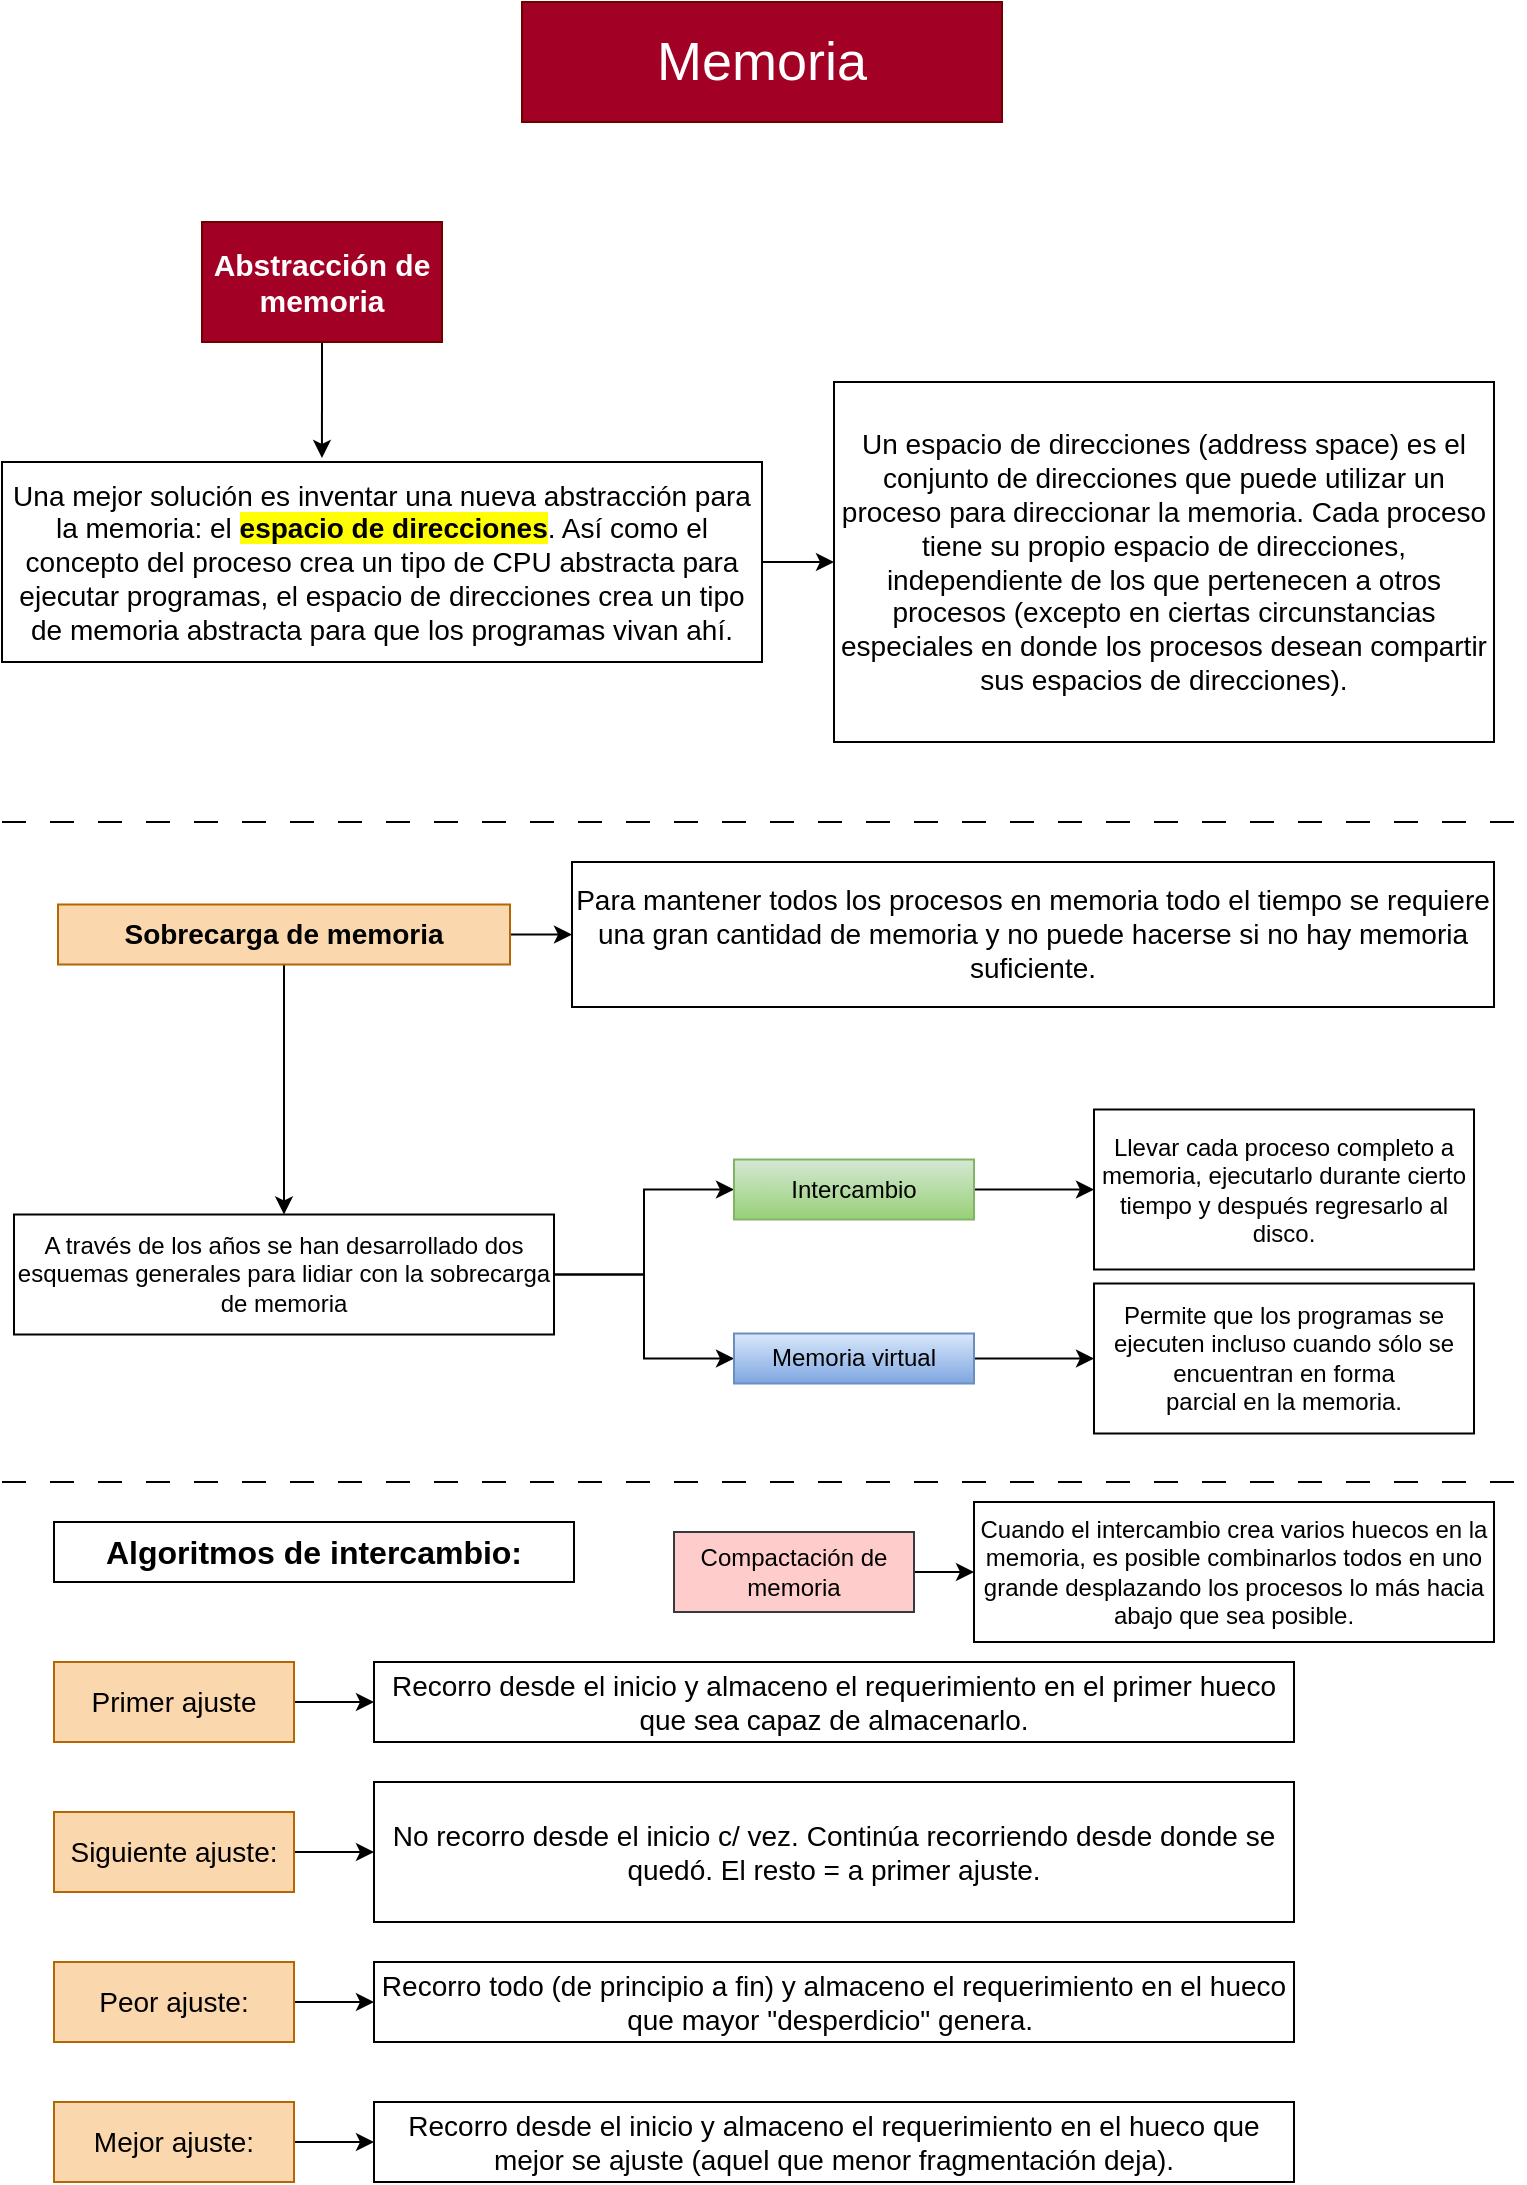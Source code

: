 <mxfile version="21.3.2" type="github" pages="4">
  <diagram id="xX3T-Diw_sW6EzM1j-1P" name="Página-0">
    <mxGraphModel dx="839" dy="492" grid="1" gridSize="10" guides="1" tooltips="1" connect="1" arrows="1" fold="1" page="1" pageScale="1" pageWidth="827" pageHeight="1169" math="0" shadow="0">
      <root>
        <mxCell id="0" />
        <mxCell id="1" parent="0" />
        <mxCell id="rwA8NQrtSgX2U3dSOrHM-6" style="edgeStyle=orthogonalEdgeStyle;rounded=0;orthogonalLoop=1;jettySize=auto;html=1;exitX=1;exitY=0.5;exitDx=0;exitDy=0;" parent="1" source="rwA8NQrtSgX2U3dSOrHM-2" target="rwA8NQrtSgX2U3dSOrHM-5" edge="1">
          <mxGeometry relative="1" as="geometry" />
        </mxCell>
        <mxCell id="rwA8NQrtSgX2U3dSOrHM-2" value="Una mejor solución es inventar una nueva abstracción para la memoria: el &lt;b style=&quot;background-color: rgb(255, 255, 0);&quot;&gt;espacio de direcciones&lt;/b&gt;. Así como el concepto del proceso crea un tipo de CPU abstracta para ejecutar programas, el espacio de direcciones crea un tipo de memoria abstracta para que los programas vivan ahí. &lt;br&gt;" style="text;html=1;strokeColor=default;fillColor=default;align=center;verticalAlign=middle;whiteSpace=wrap;rounded=0;fontSize=14;" parent="1" vertex="1">
          <mxGeometry x="34" y="260" width="380" height="100" as="geometry" />
        </mxCell>
        <mxCell id="rwA8NQrtSgX2U3dSOrHM-7" style="edgeStyle=orthogonalEdgeStyle;rounded=0;orthogonalLoop=1;jettySize=auto;html=1;exitX=0.5;exitY=1;exitDx=0;exitDy=0;entryX=0.421;entryY=-0.02;entryDx=0;entryDy=0;entryPerimeter=0;" parent="1" source="rwA8NQrtSgX2U3dSOrHM-3" target="rwA8NQrtSgX2U3dSOrHM-2" edge="1">
          <mxGeometry relative="1" as="geometry" />
        </mxCell>
        <mxCell id="rwA8NQrtSgX2U3dSOrHM-3" value="Abstracción de memoria" style="rounded=0;whiteSpace=wrap;html=1;fillColor=#a20025;fontColor=#ffffff;strokeColor=#6F0000;fontStyle=1;fontSize=15;" parent="1" vertex="1">
          <mxGeometry x="134" y="140" width="120" height="60" as="geometry" />
        </mxCell>
        <mxCell id="rwA8NQrtSgX2U3dSOrHM-5" value="Un&amp;nbsp;espacio de direcciones&amp;nbsp;&lt;span style=&quot;border-color: var(--border-color);&quot; class=&quot;fontstyle0&quot;&gt;(&lt;/span&gt;&lt;span style=&quot;border-color: var(--border-color);&quot; class=&quot;fontstyle3&quot;&gt;address space&lt;/span&gt;&lt;span style=&quot;border-color: var(--border-color);&quot; class=&quot;fontstyle0&quot;&gt;) es el conjunto de direcciones que puede utilizar un proceso para direccionar la memoria. Cada proceso tiene su propio espacio de direcciones, independiente de los que pertenecen a otros procesos (excepto en ciertas circunstancias especiales en donde los procesos desean compartir sus espacios de direcciones).&lt;/span&gt;" style="text;html=1;strokeColor=default;fillColor=default;align=center;verticalAlign=middle;whiteSpace=wrap;rounded=0;fontSize=14;" parent="1" vertex="1">
          <mxGeometry x="450" y="220" width="330" height="180" as="geometry" />
        </mxCell>
        <mxCell id="rwA8NQrtSgX2U3dSOrHM-8" value="&lt;font style=&quot;font-size: 27px;&quot;&gt;Memoria&lt;/font&gt;" style="rounded=0;whiteSpace=wrap;html=1;fillColor=#a20025;fontColor=#ffffff;strokeColor=#6F0000;" parent="1" vertex="1">
          <mxGeometry x="294" y="30" width="240" height="60" as="geometry" />
        </mxCell>
        <mxCell id="31qnCGlo_nlkCCPrF5Vb-4" value="" style="edgeStyle=orthogonalEdgeStyle;rounded=0;orthogonalLoop=1;jettySize=auto;html=1;" edge="1" parent="1" source="31qnCGlo_nlkCCPrF5Vb-1" target="31qnCGlo_nlkCCPrF5Vb-3">
          <mxGeometry relative="1" as="geometry" />
        </mxCell>
        <mxCell id="31qnCGlo_nlkCCPrF5Vb-6" value="" style="edgeStyle=orthogonalEdgeStyle;rounded=0;orthogonalLoop=1;jettySize=auto;html=1;" edge="1" parent="1" source="31qnCGlo_nlkCCPrF5Vb-1" target="31qnCGlo_nlkCCPrF5Vb-5">
          <mxGeometry relative="1" as="geometry" />
        </mxCell>
        <mxCell id="31qnCGlo_nlkCCPrF5Vb-1" value="A través de los años se han desarrollado dos esquemas generales para lidiar con la sobrecarga de memoria &lt;br/&gt;" style="rounded=0;whiteSpace=wrap;html=1;" vertex="1" parent="1">
          <mxGeometry x="40" y="636.25" width="270" height="60" as="geometry" />
        </mxCell>
        <mxCell id="31qnCGlo_nlkCCPrF5Vb-12" value="" style="edgeStyle=orthogonalEdgeStyle;rounded=0;orthogonalLoop=1;jettySize=auto;html=1;" edge="1" parent="1" source="31qnCGlo_nlkCCPrF5Vb-2" target="31qnCGlo_nlkCCPrF5Vb-11">
          <mxGeometry relative="1" as="geometry" />
        </mxCell>
        <mxCell id="31qnCGlo_nlkCCPrF5Vb-13" style="edgeStyle=orthogonalEdgeStyle;rounded=0;orthogonalLoop=1;jettySize=auto;html=1;exitX=0.5;exitY=1;exitDx=0;exitDy=0;entryX=0.5;entryY=0;entryDx=0;entryDy=0;" edge="1" parent="1" source="31qnCGlo_nlkCCPrF5Vb-2" target="31qnCGlo_nlkCCPrF5Vb-1">
          <mxGeometry relative="1" as="geometry" />
        </mxCell>
        <mxCell id="31qnCGlo_nlkCCPrF5Vb-2" value="Sobrecarga de memoria" style="text;html=1;strokeColor=#b46504;fillColor=#fad7ac;align=center;verticalAlign=middle;whiteSpace=wrap;rounded=0;fontSize=14;fontStyle=1" vertex="1" parent="1">
          <mxGeometry x="62" y="481.25" width="226" height="30" as="geometry" />
        </mxCell>
        <mxCell id="31qnCGlo_nlkCCPrF5Vb-8" style="edgeStyle=orthogonalEdgeStyle;rounded=0;orthogonalLoop=1;jettySize=auto;html=1;exitX=1;exitY=0.5;exitDx=0;exitDy=0;" edge="1" parent="1" source="31qnCGlo_nlkCCPrF5Vb-3" target="31qnCGlo_nlkCCPrF5Vb-7">
          <mxGeometry relative="1" as="geometry" />
        </mxCell>
        <mxCell id="31qnCGlo_nlkCCPrF5Vb-3" value="Intercambio" style="whiteSpace=wrap;html=1;rounded=0;fillColor=#d5e8d4;strokeColor=#82b366;gradientColor=#97d077;" vertex="1" parent="1">
          <mxGeometry x="400" y="608.75" width="120" height="30" as="geometry" />
        </mxCell>
        <mxCell id="31qnCGlo_nlkCCPrF5Vb-10" style="edgeStyle=orthogonalEdgeStyle;rounded=0;orthogonalLoop=1;jettySize=auto;html=1;exitX=1;exitY=0.5;exitDx=0;exitDy=0;" edge="1" parent="1" source="31qnCGlo_nlkCCPrF5Vb-5" target="31qnCGlo_nlkCCPrF5Vb-9">
          <mxGeometry relative="1" as="geometry" />
        </mxCell>
        <mxCell id="31qnCGlo_nlkCCPrF5Vb-5" value="Memoria virtual" style="whiteSpace=wrap;html=1;rounded=0;fillColor=#dae8fc;strokeColor=#6c8ebf;gradientColor=#7ea6e0;" vertex="1" parent="1">
          <mxGeometry x="400" y="695.75" width="120" height="25" as="geometry" />
        </mxCell>
        <mxCell id="31qnCGlo_nlkCCPrF5Vb-7" value="Llevar cada proceso completo a memoria, ejecutarlo durante cierto tiempo y después regresarlo al disco." style="whiteSpace=wrap;html=1;rounded=0;" vertex="1" parent="1">
          <mxGeometry x="580" y="583.75" width="190" height="80" as="geometry" />
        </mxCell>
        <mxCell id="31qnCGlo_nlkCCPrF5Vb-9" value="Permite que los programas se ejecuten incluso cuando sólo se encuentran en forma&lt;br&gt;parcial en la memoria. " style="whiteSpace=wrap;html=1;rounded=0;" vertex="1" parent="1">
          <mxGeometry x="580" y="670.75" width="190" height="75" as="geometry" />
        </mxCell>
        <mxCell id="31qnCGlo_nlkCCPrF5Vb-11" value="Para mantener todos los procesos en memoria todo el tiempo se requiere una gran cantidad de memoria y no puede hacerse si no hay memoria suficiente." style="whiteSpace=wrap;html=1;fontSize=14;rounded=0;fontStyle=0;fillColor=default;" vertex="1" parent="1">
          <mxGeometry x="319" y="460" width="461" height="72.5" as="geometry" />
        </mxCell>
        <mxCell id="-ay9HGBZUDv_Lm3gR4mT-1" value="" style="endArrow=none;html=1;rounded=0;dashed=1;dashPattern=12 12;" edge="1" parent="1">
          <mxGeometry width="50" height="50" relative="1" as="geometry">
            <mxPoint x="34" y="440" as="sourcePoint" />
            <mxPoint x="794" y="440" as="targetPoint" />
          </mxGeometry>
        </mxCell>
        <mxCell id="CMZXj3Ar6YDAcxp9zdhW-1" value="Algoritmos de intercambio:" style="text;html=1;align=center;verticalAlign=middle;whiteSpace=wrap;rounded=0;fontStyle=1;fontSize=16;fillColor=default;strokeColor=default;" vertex="1" parent="1">
          <mxGeometry x="60" y="790" width="260" height="30" as="geometry" />
        </mxCell>
        <mxCell id="CMZXj3Ar6YDAcxp9zdhW-2" style="edgeStyle=orthogonalEdgeStyle;rounded=0;orthogonalLoop=1;jettySize=auto;html=1;exitX=1;exitY=0.5;exitDx=0;exitDy=0;" edge="1" parent="1" source="CMZXj3Ar6YDAcxp9zdhW-3" target="CMZXj3Ar6YDAcxp9zdhW-4">
          <mxGeometry relative="1" as="geometry" />
        </mxCell>
        <mxCell id="CMZXj3Ar6YDAcxp9zdhW-3" value="Primer ajuste" style="rounded=0;whiteSpace=wrap;html=1;fillColor=#fad7ac;strokeColor=#b46504;fontSize=14;" vertex="1" parent="1">
          <mxGeometry x="60" y="860" width="120" height="40" as="geometry" />
        </mxCell>
        <mxCell id="CMZXj3Ar6YDAcxp9zdhW-4" value="Recorro desde el inicio y almaceno el requerimiento en el primer hueco que sea capaz de almacenarlo." style="rounded=0;whiteSpace=wrap;html=1;fontSize=14;" vertex="1" parent="1">
          <mxGeometry x="220" y="860" width="460" height="40" as="geometry" />
        </mxCell>
        <mxCell id="CMZXj3Ar6YDAcxp9zdhW-5" style="edgeStyle=orthogonalEdgeStyle;rounded=0;orthogonalLoop=1;jettySize=auto;html=1;exitX=1;exitY=0.5;exitDx=0;exitDy=0;" edge="1" parent="1" source="CMZXj3Ar6YDAcxp9zdhW-6" target="CMZXj3Ar6YDAcxp9zdhW-7">
          <mxGeometry relative="1" as="geometry" />
        </mxCell>
        <mxCell id="CMZXj3Ar6YDAcxp9zdhW-6" value="Mejor ajuste:" style="rounded=0;whiteSpace=wrap;html=1;fillColor=#fad7ac;strokeColor=#b46504;fontSize=14;" vertex="1" parent="1">
          <mxGeometry x="60" y="1080" width="120" height="40" as="geometry" />
        </mxCell>
        <mxCell id="CMZXj3Ar6YDAcxp9zdhW-7" value="Recorro desde el inicio y almaceno el requerimiento en el hueco que mejor se ajuste (aquel que menor fragmentación deja)." style="rounded=0;whiteSpace=wrap;html=1;fontSize=14;" vertex="1" parent="1">
          <mxGeometry x="220" y="1080" width="460" height="40" as="geometry" />
        </mxCell>
        <mxCell id="CMZXj3Ar6YDAcxp9zdhW-8" style="edgeStyle=orthogonalEdgeStyle;rounded=0;orthogonalLoop=1;jettySize=auto;html=1;exitX=1;exitY=0.5;exitDx=0;exitDy=0;" edge="1" parent="1" source="CMZXj3Ar6YDAcxp9zdhW-9" target="CMZXj3Ar6YDAcxp9zdhW-10">
          <mxGeometry relative="1" as="geometry" />
        </mxCell>
        <mxCell id="CMZXj3Ar6YDAcxp9zdhW-9" value="Peor ajuste:" style="rounded=0;whiteSpace=wrap;html=1;fillColor=#fad7ac;strokeColor=#b46504;fontSize=14;" vertex="1" parent="1">
          <mxGeometry x="60" y="1010" width="120" height="40" as="geometry" />
        </mxCell>
        <mxCell id="CMZXj3Ar6YDAcxp9zdhW-10" value="Recorro todo (de principio a fin) y almaceno el requerimiento en el hueco que mayor &quot;desperdicio&quot; genera.&amp;nbsp;" style="rounded=0;whiteSpace=wrap;html=1;fontSize=14;" vertex="1" parent="1">
          <mxGeometry x="220" y="1010" width="460" height="40" as="geometry" />
        </mxCell>
        <mxCell id="CMZXj3Ar6YDAcxp9zdhW-11" style="edgeStyle=orthogonalEdgeStyle;rounded=0;orthogonalLoop=1;jettySize=auto;html=1;exitX=1;exitY=0.5;exitDx=0;exitDy=0;" edge="1" parent="1" source="CMZXj3Ar6YDAcxp9zdhW-12" target="CMZXj3Ar6YDAcxp9zdhW-13">
          <mxGeometry relative="1" as="geometry" />
        </mxCell>
        <mxCell id="CMZXj3Ar6YDAcxp9zdhW-12" value="Siguiente ajuste:" style="rounded=0;whiteSpace=wrap;html=1;fillColor=#fad7ac;strokeColor=#b46504;fontSize=14;" vertex="1" parent="1">
          <mxGeometry x="60" y="935" width="120" height="40" as="geometry" />
        </mxCell>
        <mxCell id="CMZXj3Ar6YDAcxp9zdhW-13" value="No recorro desde el inicio c/ vez. Continúa recorriendo desde donde se quedó. El resto = a primer ajuste." style="rounded=0;whiteSpace=wrap;html=1;fontSize=14;" vertex="1" parent="1">
          <mxGeometry x="220" y="920" width="460" height="70" as="geometry" />
        </mxCell>
        <mxCell id="CMZXj3Ar6YDAcxp9zdhW-14" value="" style="endArrow=none;html=1;rounded=0;dashed=1;dashPattern=12 12;" edge="1" parent="1">
          <mxGeometry width="50" height="50" relative="1" as="geometry">
            <mxPoint x="34" y="770" as="sourcePoint" />
            <mxPoint x="794" y="770" as="targetPoint" />
          </mxGeometry>
        </mxCell>
        <mxCell id="CYf_JgjsyiR76P0RqZa0-3" style="edgeStyle=orthogonalEdgeStyle;rounded=0;orthogonalLoop=1;jettySize=auto;html=1;exitX=1;exitY=0.5;exitDx=0;exitDy=0;" edge="1" parent="1" source="CYf_JgjsyiR76P0RqZa0-1" target="CYf_JgjsyiR76P0RqZa0-2">
          <mxGeometry relative="1" as="geometry" />
        </mxCell>
        <mxCell id="CYf_JgjsyiR76P0RqZa0-1" value="Compactación de memoria " style="rounded=0;whiteSpace=wrap;html=1;fillColor=#ffcccc;strokeColor=#36393d;" vertex="1" parent="1">
          <mxGeometry x="370" y="795" width="120" height="40" as="geometry" />
        </mxCell>
        <mxCell id="CYf_JgjsyiR76P0RqZa0-2" value="Cuando el intercambio crea varios huecos en la memoria, es posible combinarlos todos en uno grande desplazando los procesos lo más hacia abajo que sea posible." style="rounded=0;whiteSpace=wrap;html=1;" vertex="1" parent="1">
          <mxGeometry x="520" y="780" width="260" height="70" as="geometry" />
        </mxCell>
      </root>
    </mxGraphModel>
  </diagram>
  <diagram name="Página-1" id="Nm0uC9RnBJCZ1rB6JZC-">
    <mxGraphModel dx="839" dy="492" grid="1" gridSize="10" guides="1" tooltips="1" connect="1" arrows="1" fold="1" page="1" pageScale="1" pageWidth="827" pageHeight="1169" math="0" shadow="0">
      <root>
        <mxCell id="0" />
        <mxCell id="1" parent="0" />
        <mxCell id="eljkDkrcAiI4HZhlrct5-1" value="&lt;font style=&quot;font-size: 20px;&quot;&gt;&lt;b style=&quot;font-size: 20px;&quot;&gt;&lt;span style=&quot;font-size: 20px;&quot;&gt;Administración de memoria&lt;/span&gt;&lt;/b&gt;&lt;/font&gt;" style="text;html=1;strokeColor=#6F0000;fillColor=#a20025;align=center;verticalAlign=middle;whiteSpace=wrap;rounded=0;fontColor=#ffffff;fontSize=20;" parent="1" vertex="1">
          <mxGeometry x="220" y="40" width="371" height="50" as="geometry" />
        </mxCell>
        <mxCell id="eljkDkrcAiI4HZhlrct5-4" style="edgeStyle=orthogonalEdgeStyle;rounded=0;orthogonalLoop=1;jettySize=auto;html=1;exitX=1;exitY=0.5;exitDx=0;exitDy=0;" parent="1" source="eljkDkrcAiI4HZhlrct5-2" target="eljkDkrcAiI4HZhlrct5-3" edge="1">
          <mxGeometry relative="1" as="geometry" />
        </mxCell>
        <mxCell id="eljkDkrcAiI4HZhlrct5-2" value="Memoria virtual" style="rounded=0;whiteSpace=wrap;html=1;fillColor=#fad7ac;strokeColor=#b46504;fontSize=14;fontStyle=1" parent="1" vertex="1">
          <mxGeometry x="40" y="120" width="120" height="40" as="geometry" />
        </mxCell>
        <mxCell id="s4GA2nrKIdpl0DyFK8-1-7" style="edgeStyle=orthogonalEdgeStyle;rounded=0;orthogonalLoop=1;jettySize=auto;html=1;exitX=1;exitY=0.5;exitDx=0;exitDy=0;" parent="1" source="eljkDkrcAiI4HZhlrct5-3" target="m4izKbtvh7duc2V27hQV-2" edge="1">
          <mxGeometry relative="1" as="geometry" />
        </mxCell>
        <mxCell id="eljkDkrcAiI4HZhlrct5-3" value="Cada programa tiene su propio espacio de direcciones, el cual se divide en trozos llamados &lt;b style=&quot;font-size: 13px;&quot;&gt;&lt;span style=&quot;background-color: rgb(255, 255, 0); font-size: 13px;&quot;&gt;páginas&lt;/span&gt;.&lt;/b&gt;&amp;nbsp;" style="rounded=0;whiteSpace=wrap;html=1;fontSize=13;" parent="1" vertex="1">
          <mxGeometry x="210" y="115" width="260" height="50" as="geometry" />
        </mxCell>
        <mxCell id="m4izKbtvh7duc2V27hQV-1" value="Cuando el programa hace referencia a una parte de su espacio de direcciones que &lt;span class=&quot;fontstyle2&quot; style=&quot;font-size: 13px;&quot;&gt;no &lt;/span&gt;&lt;span class=&quot;fontstyle0&quot; style=&quot;font-size: 13px;&quot;&gt;está en la memoria física, el sistema operativo recibe una alerta para buscar la parte faltante y volver a ejecutar la instrucción que falló&lt;/span&gt; " style="rounded=0;whiteSpace=wrap;html=1;fontSize=13;" parent="1" vertex="1">
          <mxGeometry x="150" y="187.5" width="320" height="100" as="geometry" />
        </mxCell>
        <mxCell id="s4GA2nrKIdpl0DyFK8-1-8" style="edgeStyle=orthogonalEdgeStyle;rounded=0;orthogonalLoop=1;jettySize=auto;html=1;exitX=0.5;exitY=1;exitDx=0;exitDy=0;entryX=0.5;entryY=0;entryDx=0;entryDy=0;" parent="1" source="m4izKbtvh7duc2V27hQV-2" target="m4izKbtvh7duc2V27hQV-4" edge="1">
          <mxGeometry relative="1" as="geometry" />
        </mxCell>
        <mxCell id="m4izKbtvh7duc2V27hQV-2" value="Cada página es un rango contiguo de direcciones &lt;br style=&quot;font-size: 13px;&quot;&gt;" style="rounded=0;whiteSpace=wrap;html=1;fontSize=13;" parent="1" vertex="1">
          <mxGeometry x="540" y="115" width="180" height="50" as="geometry" />
        </mxCell>
        <mxCell id="s4GA2nrKIdpl0DyFK8-1-9" style="edgeStyle=orthogonalEdgeStyle;rounded=0;orthogonalLoop=1;jettySize=auto;html=1;exitX=0;exitY=0.5;exitDx=0;exitDy=0;entryX=1;entryY=0.5;entryDx=0;entryDy=0;" parent="1" source="m4izKbtvh7duc2V27hQV-4" target="m4izKbtvh7duc2V27hQV-1" edge="1">
          <mxGeometry relative="1" as="geometry" />
        </mxCell>
        <mxCell id="m4izKbtvh7duc2V27hQV-4" value="Se asocian a la memoria física, pero no todas tienen que estar en la memoria física para poder ejecutar el programa " style="rounded=0;whiteSpace=wrap;html=1;fontSize=13;" parent="1" vertex="1">
          <mxGeometry x="520" y="200" width="215" height="75" as="geometry" />
        </mxCell>
        <mxCell id="sJCHCwhLiSYqByzaOlav-3" value="" style="shape=cylinder3;whiteSpace=wrap;html=1;boundedLbl=1;backgroundOutline=1;size=15;" parent="1" vertex="1">
          <mxGeometry x="200" y="520" width="60" height="80" as="geometry" />
        </mxCell>
        <mxCell id="sJCHCwhLiSYqByzaOlav-4" value="" style="endArrow=none;dashed=1;html=1;dashPattern=1 3;strokeWidth=2;rounded=0;" parent="1" edge="1">
          <mxGeometry width="50" height="50" relative="1" as="geometry">
            <mxPoint x="170" y="640" as="sourcePoint" />
            <mxPoint x="200" y="585" as="targetPoint" />
          </mxGeometry>
        </mxCell>
        <mxCell id="sJCHCwhLiSYqByzaOlav-5" value="" style="endArrow=none;dashed=1;html=1;dashPattern=1 3;strokeWidth=2;rounded=0;" parent="1" edge="1">
          <mxGeometry width="50" height="50" relative="1" as="geometry">
            <mxPoint x="290" y="640" as="sourcePoint" />
            <mxPoint x="260" y="585" as="targetPoint" />
          </mxGeometry>
        </mxCell>
        <mxCell id="sJCHCwhLiSYqByzaOlav-6" value="" style="whiteSpace=wrap;html=1;aspect=fixed;" parent="1" vertex="1">
          <mxGeometry x="170" y="640" width="120" height="120" as="geometry" />
        </mxCell>
        <mxCell id="sJCHCwhLiSYqByzaOlav-7" value="" style="endArrow=none;html=1;rounded=0;" parent="1" edge="1">
          <mxGeometry width="50" height="50" relative="1" as="geometry">
            <mxPoint x="170" y="660" as="sourcePoint" />
            <mxPoint x="290" y="660" as="targetPoint" />
          </mxGeometry>
        </mxCell>
        <mxCell id="sJCHCwhLiSYqByzaOlav-8" value="" style="endArrow=none;html=1;rounded=0;" parent="1" edge="1">
          <mxGeometry width="50" height="50" relative="1" as="geometry">
            <mxPoint x="169.5" y="680" as="sourcePoint" />
            <mxPoint x="289.5" y="680" as="targetPoint" />
          </mxGeometry>
        </mxCell>
        <mxCell id="sJCHCwhLiSYqByzaOlav-9" value="" style="endArrow=none;html=1;rounded=0;" parent="1" edge="1">
          <mxGeometry width="50" height="50" relative="1" as="geometry">
            <mxPoint x="170" y="699.5" as="sourcePoint" />
            <mxPoint x="290" y="699.5" as="targetPoint" />
          </mxGeometry>
        </mxCell>
        <mxCell id="sJCHCwhLiSYqByzaOlav-10" value="" style="endArrow=none;html=1;rounded=0;" parent="1" edge="1">
          <mxGeometry width="50" height="50" relative="1" as="geometry">
            <mxPoint x="170" y="720" as="sourcePoint" />
            <mxPoint x="290" y="720" as="targetPoint" />
          </mxGeometry>
        </mxCell>
        <mxCell id="sJCHCwhLiSYqByzaOlav-11" value="" style="endArrow=none;html=1;rounded=0;" parent="1" edge="1">
          <mxGeometry width="50" height="50" relative="1" as="geometry">
            <mxPoint x="170" y="740" as="sourcePoint" />
            <mxPoint x="290" y="740" as="targetPoint" />
          </mxGeometry>
        </mxCell>
        <mxCell id="sJCHCwhLiSYqByzaOlav-12" value="HDD" style="text;html=1;strokeColor=#9673a6;fillColor=#e1d5e7;align=center;verticalAlign=middle;whiteSpace=wrap;rounded=0;" parent="1" vertex="1">
          <mxGeometry x="200" y="555" width="60" height="30" as="geometry" />
        </mxCell>
        <mxCell id="sJCHCwhLiSYqByzaOlav-13" value="Espacio virtual o lógico" style="text;html=1;strokeColor=none;fillColor=none;align=center;verticalAlign=middle;whiteSpace=wrap;rounded=0;fontSize=14;fontStyle=5" parent="1" vertex="1">
          <mxGeometry x="150" y="480" width="160" height="30" as="geometry" />
        </mxCell>
        <mxCell id="sJCHCwhLiSYqByzaOlav-15" value="Espacio físico" style="text;html=1;strokeColor=none;fillColor=none;align=center;verticalAlign=middle;whiteSpace=wrap;rounded=0;fontSize=14;fontStyle=5" parent="1" vertex="1">
          <mxGeometry x="530" y="480" width="160" height="30" as="geometry" />
        </mxCell>
        <mxCell id="sJCHCwhLiSYqByzaOlav-16" value="" style="whiteSpace=wrap;html=1;aspect=fixed;" parent="1" vertex="1">
          <mxGeometry x="550.25" y="560" width="120" height="120" as="geometry" />
        </mxCell>
        <mxCell id="sJCHCwhLiSYqByzaOlav-17" value="" style="endArrow=none;html=1;rounded=0;" parent="1" edge="1">
          <mxGeometry width="50" height="50" relative="1" as="geometry">
            <mxPoint x="550.25" y="580" as="sourcePoint" />
            <mxPoint x="670.25" y="580" as="targetPoint" />
          </mxGeometry>
        </mxCell>
        <mxCell id="sJCHCwhLiSYqByzaOlav-18" value="" style="endArrow=none;html=1;rounded=0;" parent="1" edge="1">
          <mxGeometry width="50" height="50" relative="1" as="geometry">
            <mxPoint x="549.75" y="600" as="sourcePoint" />
            <mxPoint x="669.75" y="600" as="targetPoint" />
          </mxGeometry>
        </mxCell>
        <mxCell id="sJCHCwhLiSYqByzaOlav-19" value="" style="endArrow=none;html=1;rounded=0;" parent="1" edge="1">
          <mxGeometry width="50" height="50" relative="1" as="geometry">
            <mxPoint x="550.25" y="619.5" as="sourcePoint" />
            <mxPoint x="670.25" y="619.5" as="targetPoint" />
          </mxGeometry>
        </mxCell>
        <mxCell id="sJCHCwhLiSYqByzaOlav-20" value="" style="endArrow=none;html=1;rounded=0;" parent="1" edge="1">
          <mxGeometry width="50" height="50" relative="1" as="geometry">
            <mxPoint x="550.25" y="640" as="sourcePoint" />
            <mxPoint x="670.25" y="640" as="targetPoint" />
          </mxGeometry>
        </mxCell>
        <mxCell id="sJCHCwhLiSYqByzaOlav-21" value="" style="endArrow=none;html=1;rounded=0;" parent="1" edge="1">
          <mxGeometry width="50" height="50" relative="1" as="geometry">
            <mxPoint x="550.25" y="660" as="sourcePoint" />
            <mxPoint x="670.25" y="660" as="targetPoint" />
          </mxGeometry>
        </mxCell>
        <mxCell id="sJCHCwhLiSYqByzaOlav-23" value="RAM" style="text;html=1;strokeColor=#d6b656;fillColor=#fff2cc;align=center;verticalAlign=middle;whiteSpace=wrap;rounded=0;fontStyle=4" parent="1" vertex="1">
          <mxGeometry x="580" y="515" width="60" height="30" as="geometry" />
        </mxCell>
        <mxCell id="sJCHCwhLiSYqByzaOlav-24" value="Marcos" style="text;html=1;strokeColor=#d6b656;fillColor=#fff2cc;align=center;verticalAlign=middle;whiteSpace=wrap;rounded=0;" parent="1" vertex="1">
          <mxGeometry x="470" y="555" width="60" height="30" as="geometry" />
        </mxCell>
        <mxCell id="sJCHCwhLiSYqByzaOlav-25" value="Páginas" style="text;html=1;strokeColor=#9673a6;fillColor=#e1d5e7;align=center;verticalAlign=middle;whiteSpace=wrap;rounded=0;" parent="1" vertex="1">
          <mxGeometry x="310" y="640" width="60" height="30" as="geometry" />
        </mxCell>
        <mxCell id="sJCHCwhLiSYqByzaOlav-26" value="X KB = X * 2^10B&amp;nbsp; &lt;span style=&quot;white-space: pre;&quot;&gt; &lt;/span&gt;&amp;nbsp;&lt;span style=&quot;white-space: pre;&quot;&gt; &lt;/span&gt;X MB = X * 2^20B &lt;span style=&quot;white-space: pre;&quot;&gt; &lt;span style=&quot;white-space: pre;&quot;&gt; &lt;/span&gt;&lt;/span&gt; X GB = X * 2^30B&amp;nbsp;" style="text;html=1;align=center;verticalAlign=middle;whiteSpace=wrap;rounded=0;strokeColor=default;fillColor=default;" parent="1" vertex="1">
          <mxGeometry x="180" y="1085" width="580" height="40" as="geometry" />
        </mxCell>
        <mxCell id="sJCHCwhLiSYqByzaOlav-27" value="NOTA:" style="rounded=0;whiteSpace=wrap;html=1;fillColor=#ffff88;strokeColor=#36393d;dashed=1;dashPattern=8 8;fontStyle=1" parent="1" vertex="1">
          <mxGeometry x="40" y="1085" width="120" height="30" as="geometry" />
        </mxCell>
        <mxCell id="sJCHCwhLiSYqByzaOlav-28" value="" style="endArrow=none;html=1;rounded=0;dashed=1;dashPattern=12 12;" parent="1" edge="1">
          <mxGeometry width="50" height="50" relative="1" as="geometry">
            <mxPoint x="40" y="1065" as="sourcePoint" />
            <mxPoint x="800" y="1065" as="targetPoint" />
          </mxGeometry>
        </mxCell>
        <mxCell id="sJCHCwhLiSYqByzaOlav-29" style="edgeStyle=orthogonalEdgeStyle;rounded=0;orthogonalLoop=1;jettySize=auto;html=1;exitX=0.5;exitY=1;exitDx=0;exitDy=0;entryX=0;entryY=0.5;entryDx=0;entryDy=0;" parent="1" source="sJCHCwhLiSYqByzaOlav-31" target="sJCHCwhLiSYqByzaOlav-33" edge="1">
          <mxGeometry relative="1" as="geometry" />
        </mxCell>
        <mxCell id="sJCHCwhLiSYqByzaOlav-30" style="edgeStyle=orthogonalEdgeStyle;rounded=0;orthogonalLoop=1;jettySize=auto;html=1;exitX=1;exitY=0.5;exitDx=0;exitDy=0;entryX=0;entryY=0.5;entryDx=0;entryDy=0;" parent="1" source="sJCHCwhLiSYqByzaOlav-31" target="sJCHCwhLiSYqByzaOlav-32" edge="1">
          <mxGeometry relative="1" as="geometry" />
        </mxCell>
        <mxCell id="sJCHCwhLiSYqByzaOlav-31" value="Paginación" style="rounded=0;whiteSpace=wrap;html=1;fillColor=#a20025;fontColor=#ffffff;strokeColor=#6F0000;fontSize=13;fontStyle=1" parent="1" vertex="1">
          <mxGeometry x="69" y="350" width="120" height="40" as="geometry" />
        </mxCell>
        <mxCell id="sJCHCwhLiSYqByzaOlav-32" value="&lt;span style=&quot;font-weight: normal; font-size: 14px;&quot;&gt;El espacio de direcciones virtuales se divide en unidades de tamaño fijo llamadas páginas. Las unidades correspondientes en la memoria física se llaman marcos de página.&lt;/span&gt;" style="rounded=0;whiteSpace=wrap;html=1;fontSize=14;fontStyle=1" parent="1" vertex="1">
          <mxGeometry x="259" y="340" width="500" height="60" as="geometry" />
        </mxCell>
        <mxCell id="sJCHCwhLiSYqByzaOlav-33" value="Las transferencias entre la RAM y el disco siempre son en páginas completas. &lt;br style=&quot;font-size: 14px;&quot;&gt;" style="text;html=1;strokeColor=default;fillColor=default;align=center;verticalAlign=middle;whiteSpace=wrap;rounded=0;fontSize=14;" parent="1" vertex="1">
          <mxGeometry x="269" y="410" width="370" height="40" as="geometry" />
        </mxCell>
        <mxCell id="sJCHCwhLiSYqByzaOlav-34" value="" style="endArrow=none;html=1;rounded=0;dashed=1;dashPattern=12 12;" parent="1" edge="1">
          <mxGeometry width="50" height="50" relative="1" as="geometry">
            <mxPoint x="40" y="320" as="sourcePoint" />
            <mxPoint x="800" y="320" as="targetPoint" />
          </mxGeometry>
        </mxCell>
        <mxCell id="sJCHCwhLiSYqByzaOlav-38" style="edgeStyle=orthogonalEdgeStyle;rounded=0;orthogonalLoop=1;jettySize=auto;html=1;exitX=1;exitY=0.5;exitDx=0;exitDy=0;entryX=0;entryY=0.5;entryDx=0;entryDy=0;" parent="1" source="sJCHCwhLiSYqByzaOlav-35" target="sJCHCwhLiSYqByzaOlav-36" edge="1">
          <mxGeometry relative="1" as="geometry" />
        </mxCell>
        <mxCell id="s4GA2nrKIdpl0DyFK8-1-3" style="edgeStyle=orthogonalEdgeStyle;rounded=0;orthogonalLoop=1;jettySize=auto;html=1;exitX=0.5;exitY=1;exitDx=0;exitDy=0;entryX=0;entryY=0.5;entryDx=0;entryDy=0;" parent="1" source="sJCHCwhLiSYqByzaOlav-35" target="s4GA2nrKIdpl0DyFK8-1-1" edge="1">
          <mxGeometry relative="1" as="geometry" />
        </mxCell>
        <mxCell id="sJCHCwhLiSYqByzaOlav-35" value="Tabla de página" style="text;html=1;strokeColor=#d79b00;fillColor=#ffe6cc;align=center;verticalAlign=middle;whiteSpace=wrap;rounded=0;fontSize=14;fontStyle=1;rotation=0;horizontal=1;" parent="1" vertex="1">
          <mxGeometry x="40" y="815" width="120" height="50" as="geometry" />
        </mxCell>
        <mxCell id="sJCHCwhLiSYqByzaOlav-36" value="Muestra las asociaciones actuales entre direcciones físicas y virtuales.&amp;nbsp;Asocia páginas virtuales a los marcos de página.&lt;br&gt;&amp;nbsp;Dentro de la MMU." style="text;html=1;strokeColor=default;fillColor=default;align=center;verticalAlign=middle;whiteSpace=wrap;rounded=0;fontSize=14;fontStyle=0;rotation=0;horizontal=1;" parent="1" vertex="1">
          <mxGeometry x="200" y="800" width="310" height="80" as="geometry" />
        </mxCell>
        <mxCell id="sJCHCwhLiSYqByzaOlav-44" style="edgeStyle=orthogonalEdgeStyle;rounded=0;orthogonalLoop=1;jettySize=auto;html=1;exitX=1;exitY=0.5;exitDx=0;exitDy=0;" parent="1" source="sJCHCwhLiSYqByzaOlav-42" target="sJCHCwhLiSYqByzaOlav-43" edge="1">
          <mxGeometry relative="1" as="geometry" />
        </mxCell>
        <mxCell id="sJCHCwhLiSYqByzaOlav-42" value="MMU" style="text;html=1;strokeColor=#d79b00;fillColor=#ffe6cc;align=center;verticalAlign=middle;whiteSpace=wrap;rounded=0;fontSize=14;fontStyle=1;rotation=0;horizontal=1;" parent="1" vertex="1">
          <mxGeometry x="560" y="810" width="70" height="50" as="geometry" />
        </mxCell>
        <mxCell id="sJCHCwhLiSYqByzaOlav-46" style="edgeStyle=orthogonalEdgeStyle;rounded=0;orthogonalLoop=1;jettySize=auto;html=1;exitX=0.5;exitY=1;exitDx=0;exitDy=0;" parent="1" source="sJCHCwhLiSYqByzaOlav-43" target="sJCHCwhLiSYqByzaOlav-45" edge="1">
          <mxGeometry relative="1" as="geometry" />
        </mxCell>
        <mxCell id="sJCHCwhLiSYqByzaOlav-43" value="&lt;span style=&quot;font-weight: normal;&quot;&gt;Unidad de administración de memoria&lt;/span&gt;" style="text;html=1;align=center;verticalAlign=middle;whiteSpace=wrap;rounded=0;fontSize=14;fontStyle=1;rotation=0;horizontal=1;strokeColor=default;fillColor=default;" parent="1" vertex="1">
          <mxGeometry x="655" y="810" width="135" height="50" as="geometry" />
        </mxCell>
        <mxCell id="sJCHCwhLiSYqByzaOlav-45" value="&lt;span style=&quot;font-weight: normal;&quot;&gt;Se encarga de la traducción y administración de las direcciones.&lt;/span&gt;" style="text;html=1;align=center;verticalAlign=middle;whiteSpace=wrap;rounded=0;fontSize=14;fontStyle=1;rotation=0;horizontal=1;strokeColor=default;fillColor=default;" parent="1" vertex="1">
          <mxGeometry x="655" y="890" width="135" height="110" as="geometry" />
        </mxCell>
        <mxCell id="s4GA2nrKIdpl0DyFK8-1-6" style="edgeStyle=orthogonalEdgeStyle;rounded=0;orthogonalLoop=1;jettySize=auto;html=1;entryX=0;entryY=0.5;entryDx=0;entryDy=0;" parent="1" source="s4GA2nrKIdpl0DyFK8-1-1" target="s4GA2nrKIdpl0DyFK8-1-5" edge="1">
          <mxGeometry relative="1" as="geometry" />
        </mxCell>
        <mxCell id="s4GA2nrKIdpl0DyFK8-1-1" value="&lt;span style=&quot;font-weight: normal; font-size: 14px;&quot;&gt;Cada entrada contiene:&amp;nbsp;&lt;br style=&quot;font-size: 14px;&quot;&gt;&lt;ul style=&quot;font-size: 14px;&quot;&gt;&lt;li style=&quot;font-size: 14px;&quot;&gt;&lt;span style=&quot;font-weight: normal; font-size: 14px;&quot;&gt;Número de marco&lt;/span&gt;&lt;/li&gt;&lt;li style=&quot;font-size: 14px;&quot;&gt;&lt;span style=&quot;font-weight: normal; font-size: 14px;&quot;&gt;Bit presente/ausente&lt;/span&gt;&lt;/li&gt;&lt;li style=&quot;font-size: 14px;&quot;&gt;&lt;span style=&quot;font-weight: normal; font-size: 14px;&quot;&gt;Bits de protección&lt;/span&gt;&lt;/li&gt;&lt;li style=&quot;font-size: 14px;&quot;&gt;&lt;span style=&quot;font-weight: normal; font-size: 14px;&quot;&gt;Bits de modificada y referenciada&lt;/span&gt;&lt;/li&gt;&lt;li style=&quot;font-size: 14px;&quot;&gt;&lt;span style=&quot;font-weight: normal; font-size: 14px;&quot;&gt;El último bit que permite deshabilitar el uso de la caché para la página&lt;/span&gt;&lt;/li&gt;&lt;/ul&gt;&lt;/span&gt;" style="text;html=1;align=left;verticalAlign=middle;whiteSpace=wrap;rounded=0;fontSize=14;fontStyle=1;rotation=0;horizontal=1;strokeColor=default;fillColor=default;" parent="1" vertex="1">
          <mxGeometry x="134" y="895" width="270" height="150" as="geometry" />
        </mxCell>
        <mxCell id="s4GA2nrKIdpl0DyFK8-1-5" value="La tabla de páginas sólo guarda la información que el hardware necesita para traducir una dirección virtual en una dirección física." style="text;html=1;strokeColor=#36393d;fillColor=#ffff88;align=center;verticalAlign=middle;whiteSpace=wrap;rounded=0;dashed=1;dashPattern=1 2;" parent="1" vertex="1">
          <mxGeometry x="425" y="920" width="185" height="100" as="geometry" />
        </mxCell>
        <mxCell id="s4GA2nrKIdpl0DyFK8-1-10" value="" style="endArrow=none;html=1;rounded=0;dashed=1;" parent="1" edge="1">
          <mxGeometry width="50" height="50" relative="1" as="geometry">
            <mxPoint x="40" y="479" as="sourcePoint" />
            <mxPoint x="800" y="479" as="targetPoint" />
          </mxGeometry>
        </mxCell>
        <mxCell id="s4GA2nrKIdpl0DyFK8-1-11" value="" style="endArrow=none;html=1;rounded=0;dashed=1;" parent="1" edge="1">
          <mxGeometry width="50" height="50" relative="1" as="geometry">
            <mxPoint x="40" y="778" as="sourcePoint" />
            <mxPoint x="800" y="778" as="targetPoint" />
          </mxGeometry>
        </mxCell>
      </root>
    </mxGraphModel>
  </diagram>
  <diagram id="FO3VhN4L7RLRFYbnFO5b" name="Página-2">
    <mxGraphModel dx="839" dy="492" grid="1" gridSize="10" guides="1" tooltips="1" connect="1" arrows="1" fold="1" page="1" pageScale="1" pageWidth="827" pageHeight="1169" math="0" shadow="0">
      <root>
        <mxCell id="0" />
        <mxCell id="1" parent="0" />
        <mxCell id="u8eRVmUPsow33GFepTV0-1" value="Ejemplo y explicación de paginación:&amp;nbsp;" style="text;html=1;strokeColor=default;fillColor=default;align=center;verticalAlign=middle;whiteSpace=wrap;rounded=0;fontSize=14;" parent="1" vertex="1">
          <mxGeometry x="30" y="50" width="270" height="50" as="geometry" />
        </mxCell>
        <mxCell id="u8eRVmUPsow33GFepTV0-2" value="En este ejemplo, tenemos una computadora que genera direcciones de 16 bits, desde 0 hasta 64 K. Éstas son las direcciones virtuales. Sin embargo, esta computadora sólo tiene 32 KB de memoria física. Así, aunque se pueden escribir programas de 64 KB, no se pueden cargar completos en memoria y ejecutarse. No obstante, una copia completa de la imagen básica de un programa, de hasta 64 KB, debe estar presente en el disco para que las partes se puedan traer a la memoria según sea necesario. El espacio de direcciones virtuales se divide en unidades de tamaño fijo llamadas &lt;span class=&quot;fontstyle2&quot; style=&quot;font-size: 14px;&quot;&gt;páginas&lt;/span&gt;&lt;span class=&quot;fontstyle0&quot; style=&quot;font-size: 14px;&quot;&gt;. Las unidades correspondientes en la memoria física se llaman &lt;/span&gt;&lt;span class=&quot;fontstyle2&quot; style=&quot;font-size: 14px;&quot;&gt;marcos de página&lt;/span&gt;&lt;span class=&quot;fontstyle0&quot; style=&quot;font-size: 14px;&quot;&gt;. Las páginas y los marcos de página por lo general son del mismo tamaño. En este ejemplo son de 4 KB, pero en sistemas reales se han utilizado tamaños de página desde 512 bytes hasta 64 KB. Con 64 KB de espacio de direcciones virtuales y 32 KB de memoria física obtenemos 16 páginas virtuales y 8 marcos de página. Las transferencias entre la RAM y el disco siempre son en páginas completas.&lt;/span&gt; " style="text;html=1;strokeColor=default;fillColor=default;align=left;verticalAlign=middle;whiteSpace=wrap;rounded=0;fontSize=14;horizontal=1;" parent="1" vertex="1">
          <mxGeometry x="30" y="120" width="760" height="190" as="geometry" />
        </mxCell>
        <mxCell id="u8eRVmUPsow33GFepTV0-3" value="El rango marcado de 0K a 4 K significa que las direcciones virtuales o físicas en esa página son de 0 a 4095. El rango de 4 K a 8 K se refiere a las&amp;nbsp;&lt;span class=&quot;fontstyle0&quot; style=&quot;font-size: 14px;&quot;&gt;direcciones de 4096 a 8191 y así en lo sucesivo. Cada página contiene exactamente 4096 direcciones que empiezan en un múltiplo de 4096 y terminan uno antes del múltiplo de 4096.&lt;br style=&quot;font-size: 14px;&quot;&gt;Por ejemplo, cuando el programa trata de acceder a la dirección 0 usando la instrucción&amp;nbsp;&lt;/span&gt;&lt;span class=&quot;fontstyle4&quot; style=&quot;font-size: 14px;&quot;&gt;MOV REG,0&amp;nbsp;&lt;/span&gt;&lt;span class=&quot;fontstyle0&quot; style=&quot;font-size: 14px;&quot;&gt;la dirección virtual 0 se envía a la MMU. La MMU ve que esta dirección virtual está en la página 0 (0 a 4095), que de acuerdo con su asociación es el marco de página 2 (8192 a 12287). Así, transforma la dirección en 8192 y envía la dirección 8192 al bus. &lt;u&gt;La memoria no sabe nada acerca de la MMU&lt;/u&gt; y sólo ve una petición para leer o escribir en la dirección 8192, la cual cumple. De esta manera, la MMU ha asociado efectivamente todas las direcciones virtuales entre 0 y 4095 sobre las direcciones físicas de 8192 a 12287.&lt;/span&gt; " style="text;html=1;strokeColor=default;fillColor=none;align=left;verticalAlign=middle;whiteSpace=wrap;rounded=0;fontSize=14;" parent="1" vertex="1">
          <mxGeometry x="30" y="350" width="700" height="200" as="geometry" />
        </mxCell>
        <mxCell id="g4HCm4ZqrK3GFBOuIf6F-9" value="" style="group;strokeColor=default;dashed=1;fillColor=default;" parent="1" vertex="1" connectable="0">
          <mxGeometry x="190" y="700" width="130" height="60" as="geometry" />
        </mxCell>
        <mxCell id="g4HCm4ZqrK3GFBOuIf6F-2" value="dir_log" style="text;html=1;strokeColor=none;fillColor=none;align=center;verticalAlign=middle;whiteSpace=wrap;rounded=0;" parent="g4HCm4ZqrK3GFBOuIf6F-9" vertex="1">
          <mxGeometry width="60" height="30" as="geometry" />
        </mxCell>
        <mxCell id="g4HCm4ZqrK3GFBOuIf6F-3" value="tam_pag" style="text;html=1;strokeColor=none;fillColor=none;align=center;verticalAlign=middle;whiteSpace=wrap;rounded=0;" parent="g4HCm4ZqrK3GFBOuIf6F-9" vertex="1">
          <mxGeometry x="68" width="60" height="30" as="geometry" />
        </mxCell>
        <mxCell id="g4HCm4ZqrK3GFBOuIf6F-4" value="d" style="text;html=1;strokeColor=none;fillColor=none;align=center;verticalAlign=middle;whiteSpace=wrap;rounded=0;" parent="g4HCm4ZqrK3GFBOuIf6F-9" vertex="1">
          <mxGeometry x="4" y="26" width="60" height="30" as="geometry" />
        </mxCell>
        <mxCell id="g4HCm4ZqrK3GFBOuIf6F-5" value="p" style="text;html=1;strokeColor=none;fillColor=none;align=center;verticalAlign=middle;whiteSpace=wrap;rounded=0;" parent="g4HCm4ZqrK3GFBOuIf6F-9" vertex="1">
          <mxGeometry x="69" y="26" width="60" height="30" as="geometry" />
        </mxCell>
        <mxCell id="g4HCm4ZqrK3GFBOuIf6F-6" value="" style="endArrow=none;html=1;rounded=0;" parent="g4HCm4ZqrK3GFBOuIf6F-9" edge="1">
          <mxGeometry width="50" height="50" relative="1" as="geometry">
            <mxPoint x="60" y="25" as="sourcePoint" />
            <mxPoint x="60" y="5" as="targetPoint" />
          </mxGeometry>
        </mxCell>
        <mxCell id="g4HCm4ZqrK3GFBOuIf6F-7" value="" style="endArrow=none;html=1;rounded=0;" parent="g4HCm4ZqrK3GFBOuIf6F-9" edge="1">
          <mxGeometry width="50" height="50" relative="1" as="geometry">
            <mxPoint x="60" y="26" as="sourcePoint" />
            <mxPoint x="130" y="26" as="targetPoint" />
          </mxGeometry>
        </mxCell>
        <mxCell id="g4HCm4ZqrK3GFBOuIf6F-8" value="" style="endArrow=none;html=1;rounded=0;" parent="g4HCm4ZqrK3GFBOuIf6F-9" edge="1">
          <mxGeometry width="50" height="50" relative="1" as="geometry">
            <mxPoint x="35" y="60" as="sourcePoint" />
            <mxPoint x="45" y="40" as="targetPoint" />
          </mxGeometry>
        </mxCell>
        <mxCell id="g4HCm4ZqrK3GFBOuIf6F-10" value="Para la práctica:" style="rounded=0;whiteSpace=wrap;html=1;fillColor=#ffff88;strokeColor=#36393d;dashed=1;dashPattern=8 8;fontStyle=1" parent="1" vertex="1">
          <mxGeometry x="50" y="630" width="120" height="30" as="geometry" />
        </mxCell>
        <mxCell id="g4HCm4ZqrK3GFBOuIf6F-11" value="Siempre en bytes" style="rounded=0;whiteSpace=wrap;html=1;fillColor=#ffff88;strokeColor=#36393d;dashed=1;dashPattern=8 8;fontStyle=1" parent="1" vertex="1">
          <mxGeometry x="195" y="770" width="120" height="30" as="geometry" />
        </mxCell>
        <mxCell id="g4HCm4ZqrK3GFBOuIf6F-13" value="Desplazamiento siempre menor a tam_pag o tam_marco. Si d es mayor, la dirección es incorrecta." style="rounded=0;whiteSpace=wrap;html=1;fillColor=#ffff88;strokeColor=#36393d;dashed=1;dashPattern=8 8;fontStyle=1" parent="1" vertex="1">
          <mxGeometry x="450" y="755" width="220" height="60" as="geometry" />
        </mxCell>
        <mxCell id="g4HCm4ZqrK3GFBOuIf6F-14" value="d &amp;lt; tam_pag&amp;nbsp;" style="text;html=1;strokeColor=default;fillColor=default;align=center;verticalAlign=middle;whiteSpace=wrap;rounded=0;dashed=1;" parent="1" vertex="1">
          <mxGeometry x="495" y="700" width="130" height="30" as="geometry" />
        </mxCell>
        <mxCell id="g4HCm4ZqrK3GFBOuIf6F-15" value="Para que exista correspondencia entre una dirección lógica y una física, sus desplazamientos tienen que ser iguales." style="rounded=0;whiteSpace=wrap;html=1;fillColor=#ffff88;strokeColor=#36393d;dashed=1;dashPattern=1 2;fontStyle=1;fontSize=13;" parent="1" vertex="1">
          <mxGeometry x="160" y="860" width="530" height="40" as="geometry" />
        </mxCell>
        <mxCell id="g4HCm4ZqrK3GFBOuIf6F-16" value="Dirección física = (tam_pag * número de marco) + desplazamiento" style="text;html=1;strokeColor=default;fillColor=default;align=center;verticalAlign=middle;whiteSpace=wrap;rounded=0;fontSize=14;" parent="1" vertex="1">
          <mxGeometry x="195" y="930" width="470" height="30" as="geometry" />
        </mxCell>
        <mxCell id="g4HCm4ZqrK3GFBOuIf6F-17" value="Dirección lógica:" style="text;html=1;align=center;verticalAlign=middle;whiteSpace=wrap;rounded=0;fontSize=14;fillColor=#d0cee2;strokeColor=#56517e;" parent="1" vertex="1">
          <mxGeometry x="60" y="1020" width="140" height="30" as="geometry" />
        </mxCell>
        <mxCell id="g4HCm4ZqrK3GFBOuIf6F-19" value="p&lt;span style=&quot;white-space: pre;&quot;&gt; &lt;/span&gt;&lt;span style=&quot;white-space: pre;&quot;&gt; &lt;span style=&quot;white-space: pre;&quot;&gt;	&lt;/span&gt;&lt;span style=&quot;white-space: pre;&quot;&gt;	&lt;/span&gt;&lt;/span&gt;d" style="rounded=0;whiteSpace=wrap;html=1;" parent="1" vertex="1">
          <mxGeometry x="220" y="1020" width="120" height="30" as="geometry" />
        </mxCell>
        <mxCell id="g4HCm4ZqrK3GFBOuIf6F-20" value="" style="endArrow=none;html=1;rounded=0;entryX=0.5;entryY=0;entryDx=0;entryDy=0;exitX=0.5;exitY=1;exitDx=0;exitDy=0;" parent="1" source="g4HCm4ZqrK3GFBOuIf6F-19" target="g4HCm4ZqrK3GFBOuIf6F-19" edge="1">
          <mxGeometry width="50" height="50" relative="1" as="geometry">
            <mxPoint x="350" y="910" as="sourcePoint" />
            <mxPoint x="400" y="860" as="targetPoint" />
          </mxGeometry>
        </mxCell>
        <mxCell id="g4HCm4ZqrK3GFBOuIf6F-21" value="m&lt;span style=&quot;white-space: pre;&quot;&gt; &lt;/span&gt;&lt;span style=&quot;white-space: pre;&quot;&gt; &lt;span style=&quot;white-space: pre;&quot;&gt;	&lt;/span&gt;&lt;span style=&quot;white-space: pre;&quot;&gt;	&lt;/span&gt;&lt;/span&gt;d" style="rounded=0;whiteSpace=wrap;html=1;" parent="1" vertex="1">
          <mxGeometry x="610" y="1020" width="120" height="30" as="geometry" />
        </mxCell>
        <mxCell id="g4HCm4ZqrK3GFBOuIf6F-22" value="Dirección física:" style="text;html=1;align=center;verticalAlign=middle;whiteSpace=wrap;rounded=0;fontSize=14;fillColor=#fad7ac;strokeColor=#b46504;" parent="1" vertex="1">
          <mxGeometry x="440" y="1020" width="140" height="30" as="geometry" />
        </mxCell>
        <mxCell id="g4HCm4ZqrK3GFBOuIf6F-23" value="" style="endArrow=none;html=1;rounded=0;entryX=0.5;entryY=0;entryDx=0;entryDy=0;exitX=0.5;exitY=1;exitDx=0;exitDy=0;" parent="1" source="g4HCm4ZqrK3GFBOuIf6F-21" target="g4HCm4ZqrK3GFBOuIf6F-21" edge="1">
          <mxGeometry width="50" height="50" relative="1" as="geometry">
            <mxPoint x="430" y="910" as="sourcePoint" />
            <mxPoint x="480" y="860" as="targetPoint" />
          </mxGeometry>
        </mxCell>
        <mxCell id="aw-82xF7XDFrR6vuIXrK-1" value="p = página&lt;span style=&quot;white-space: pre;&quot;&gt; &lt;/span&gt;m=marco&amp;nbsp;&lt;span style=&quot;white-space: pre;&quot;&gt; &lt;/span&gt;d=desplazamiento" style="text;html=1;strokeColor=default;fillColor=default;align=center;verticalAlign=middle;whiteSpace=wrap;rounded=0;" parent="1" vertex="1">
          <mxGeometry x="200" y="630" width="300" height="30" as="geometry" />
        </mxCell>
        <mxCell id="aw-82xF7XDFrR6vuIXrK-2" value="Utilizamos tam_pag = tam_marco" style="text;html=1;strokeColor=default;fillColor=default;align=center;verticalAlign=middle;whiteSpace=wrap;rounded=0;" parent="1" vertex="1">
          <mxGeometry x="530" y="630" width="230" height="30" as="geometry" />
        </mxCell>
      </root>
    </mxGraphModel>
  </diagram>
  <diagram id="3Go7hnfQIz7NoIfCy7m9" name="Página-3">
    <mxGraphModel dx="839" dy="1661" grid="1" gridSize="10" guides="1" tooltips="1" connect="1" arrows="1" fold="1" page="1" pageScale="1" pageWidth="827" pageHeight="1169" math="0" shadow="0">
      <root>
        <mxCell id="0" />
        <mxCell id="1" parent="0" />
        <mxCell id="4tzdqPOuqvQdjOBXl9oD-1" style="edgeStyle=orthogonalEdgeStyle;rounded=0;orthogonalLoop=1;jettySize=auto;html=1;exitX=1;exitY=0.5;exitDx=0;exitDy=0;" parent="1" source="4tzdqPOuqvQdjOBXl9oD-2" target="4tzdqPOuqvQdjOBXl9oD-4" edge="1">
          <mxGeometry relative="1" as="geometry" />
        </mxCell>
        <mxCell id="4tzdqPOuqvQdjOBXl9oD-2" value="Fallo de página" style="text;html=1;strokeColor=#d79b00;fillColor=#ffe6cc;align=center;verticalAlign=middle;whiteSpace=wrap;rounded=0;fontSize=14;fontStyle=1;rotation=0;horizontal=1;" parent="1" vertex="1">
          <mxGeometry x="60" y="-1120" width="120" height="50" as="geometry" />
        </mxCell>
        <mxCell id="4tzdqPOuqvQdjOBXl9oD-3" style="edgeStyle=orthogonalEdgeStyle;rounded=0;orthogonalLoop=1;jettySize=auto;html=1;exitX=0.5;exitY=1;exitDx=0;exitDy=0;entryX=0.5;entryY=0;entryDx=0;entryDy=0;" parent="1" source="4tzdqPOuqvQdjOBXl9oD-4" target="4tzdqPOuqvQdjOBXl9oD-5" edge="1">
          <mxGeometry relative="1" as="geometry" />
        </mxCell>
        <mxCell id="4tzdqPOuqvQdjOBXl9oD-4" value="&lt;span style=&quot;font-weight: normal;&quot;&gt;Se produce cuando una página no posee una asociación en la tabla de página.&lt;/span&gt;" style="text;html=1;align=center;verticalAlign=middle;whiteSpace=wrap;rounded=0;fontSize=14;fontStyle=1;rotation=0;horizontal=1;strokeColor=default;" parent="1" vertex="1">
          <mxGeometry x="234.75" y="-1120" width="310" height="50" as="geometry" />
        </mxCell>
        <mxCell id="4tzdqPOuqvQdjOBXl9oD-5" value="El sistema operativo selecciona un marco de página que se utilice poco y escribe su contenido de vuelta al disco (si no es que ya está ahí). Después obtiene la página que se acaba de referenciar en el marco de página que se acaba de liberar, cambia la asociación y reinicia la instrucción que originó el trap. " style="text;html=1;align=center;verticalAlign=middle;whiteSpace=wrap;rounded=0;fontSize=13;fontStyle=0;rotation=0;horizontal=1;strokeColor=default;" parent="1" vertex="1">
          <mxGeometry x="30" y="-1040" width="740" height="60" as="geometry" />
        </mxCell>
      </root>
    </mxGraphModel>
  </diagram>
</mxfile>
